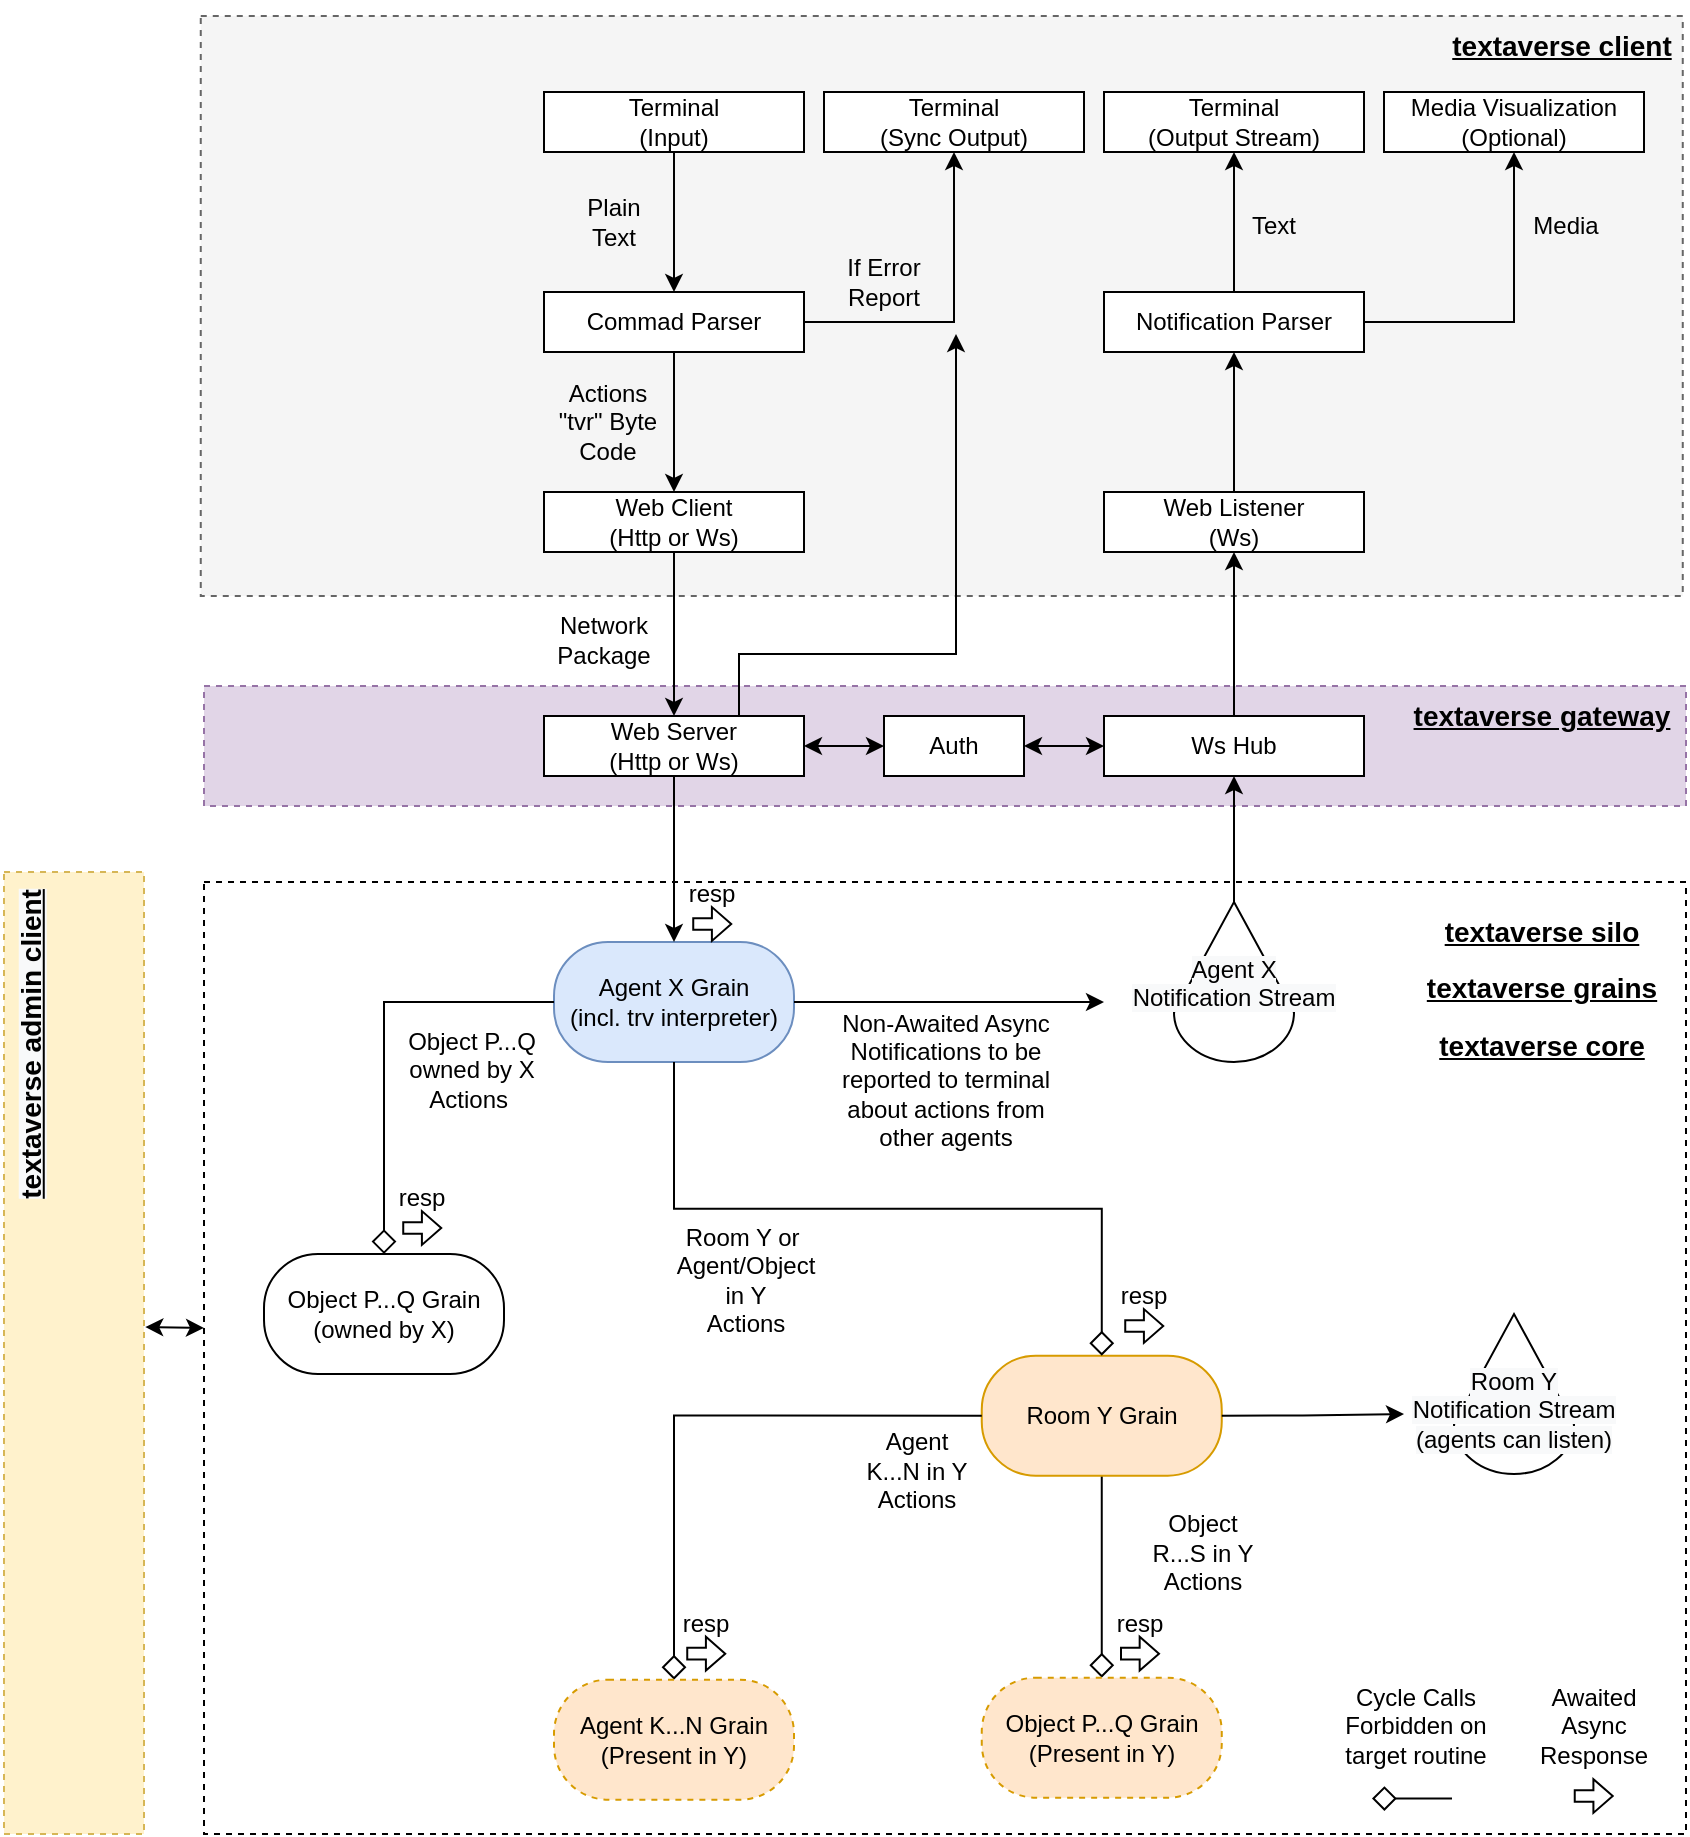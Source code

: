 <mxfile version="15.8.7" type="device"><diagram id="jUH2aUvqMz5OA65j37dN" name="Page-1"><mxGraphModel dx="1443" dy="1471" grid="1" gridSize="10" guides="1" tooltips="1" connect="1" arrows="1" fold="1" page="1" pageScale="1" pageWidth="850" pageHeight="1100" math="0" shadow="0"><root><mxCell id="0"/><mxCell id="1" parent="0"/><mxCell id="EbkfWCD-HK1-5z96Qzd6-76" value="" style="rounded=0;whiteSpace=wrap;html=1;dashed=1;fillColor=#f5f5f5;fontColor=#333333;strokeColor=#666666;" parent="1" vertex="1"><mxGeometry x="-271.62" y="-59" width="741" height="290" as="geometry"/></mxCell><mxCell id="EbkfWCD-HK1-5z96Qzd6-87" value="" style="rounded=0;whiteSpace=wrap;html=1;dashed=1;" parent="1" vertex="1"><mxGeometry x="-270" y="374" width="741" height="476" as="geometry"/></mxCell><mxCell id="EbkfWCD-HK1-5z96Qzd6-79" value="" style="rounded=0;whiteSpace=wrap;html=1;dashed=1;fillColor=#e1d5e7;strokeColor=#9673a6;" parent="1" vertex="1"><mxGeometry x="-270" y="276" width="741" height="60" as="geometry"/></mxCell><mxCell id="7usXHRg8HMli8kF88yq7-5" value="" style="edgeStyle=orthogonalEdgeStyle;rounded=0;orthogonalLoop=1;jettySize=auto;html=1;" parent="1" source="7usXHRg8HMli8kF88yq7-1" target="7usXHRg8HMli8kF88yq7-4" edge="1"><mxGeometry relative="1" as="geometry"/></mxCell><mxCell id="7usXHRg8HMli8kF88yq7-1" value="Terminal&lt;br&gt;(Input)" style="rounded=0;whiteSpace=wrap;html=1;" parent="1" vertex="1"><mxGeometry x="-100" y="-21" width="130" height="30" as="geometry"/></mxCell><mxCell id="7usXHRg8HMli8kF88yq7-2" value="Terminal&lt;br&gt;(Output Stream)" style="rounded=0;whiteSpace=wrap;html=1;" parent="1" vertex="1"><mxGeometry x="180" y="-21" width="130" height="30" as="geometry"/></mxCell><mxCell id="7usXHRg8HMli8kF88yq7-3" value="Media Visualization&lt;br&gt;(Optional)" style="rounded=0;whiteSpace=wrap;html=1;" parent="1" vertex="1"><mxGeometry x="320" y="-21" width="130" height="30" as="geometry"/></mxCell><mxCell id="7usXHRg8HMli8kF88yq7-4" value="Commad Parser" style="rounded=0;whiteSpace=wrap;html=1;" parent="1" vertex="1"><mxGeometry x="-100" y="79" width="130" height="30" as="geometry"/></mxCell><mxCell id="7usXHRg8HMli8kF88yq7-6" value="Plain&lt;br&gt;Text" style="text;html=1;strokeColor=none;fillColor=none;align=center;verticalAlign=middle;whiteSpace=wrap;rounded=0;" parent="1" vertex="1"><mxGeometry x="-95" y="29" width="60" height="30" as="geometry"/></mxCell><mxCell id="7usXHRg8HMli8kF88yq7-7" value="" style="edgeStyle=orthogonalEdgeStyle;rounded=0;orthogonalLoop=1;jettySize=auto;html=1;entryX=0.5;entryY=1;entryDx=0;entryDy=0;" parent="1" source="7usXHRg8HMli8kF88yq7-4" target="7usXHRg8HMli8kF88yq7-11" edge="1"><mxGeometry relative="1" as="geometry"><mxPoint x="-35.29" y="109" as="sourcePoint"/><mxPoint x="-35.29" y="179" as="targetPoint"/><Array as="points"><mxPoint x="105" y="94"/></Array></mxGeometry></mxCell><mxCell id="7usXHRg8HMli8kF88yq7-8" value="Actions&lt;br&gt;&quot;tvr&quot; Byte&lt;br&gt;Code" style="text;html=1;strokeColor=none;fillColor=none;align=center;verticalAlign=middle;whiteSpace=wrap;rounded=0;" parent="1" vertex="1"><mxGeometry x="-97.75" y="129" width="60" height="30" as="geometry"/></mxCell><mxCell id="7usXHRg8HMli8kF88yq7-11" value="Terminal&lt;br&gt;(Sync Output)" style="rounded=0;whiteSpace=wrap;html=1;" parent="1" vertex="1"><mxGeometry x="40" y="-21" width="130" height="30" as="geometry"/></mxCell><mxCell id="7usXHRg8HMli8kF88yq7-12" value="" style="edgeStyle=orthogonalEdgeStyle;rounded=0;orthogonalLoop=1;jettySize=auto;html=1;exitX=0.5;exitY=1;exitDx=0;exitDy=0;" parent="1" source="7usXHRg8HMli8kF88yq7-4" edge="1"><mxGeometry relative="1" as="geometry"><mxPoint x="-45.03" y="214.034" as="sourcePoint"/><mxPoint x="-35" y="179" as="targetPoint"/></mxGeometry></mxCell><mxCell id="7usXHRg8HMli8kF88yq7-13" value="If Error&lt;br&gt;Report" style="text;html=1;strokeColor=none;fillColor=none;align=center;verticalAlign=middle;whiteSpace=wrap;rounded=0;" parent="1" vertex="1"><mxGeometry x="40" y="59" width="60" height="30" as="geometry"/></mxCell><mxCell id="7usXHRg8HMli8kF88yq7-15" value="Agent X Grain&lt;br&gt;(incl. trv interpreter)" style="rounded=1;whiteSpace=wrap;html=1;arcSize=45;fillColor=#dae8fc;strokeColor=#6c8ebf;" parent="1" vertex="1"><mxGeometry x="-95" y="404" width="120" height="60" as="geometry"/></mxCell><mxCell id="7usXHRg8HMli8kF88yq7-16" value="Web Client &lt;br&gt;(Http or Ws)" style="rounded=0;whiteSpace=wrap;html=1;" parent="1" vertex="1"><mxGeometry x="-100" y="179" width="130" height="30" as="geometry"/></mxCell><mxCell id="7usXHRg8HMli8kF88yq7-18" value="" style="edgeStyle=orthogonalEdgeStyle;rounded=0;orthogonalLoop=1;jettySize=auto;html=1;exitX=0.5;exitY=1;exitDx=0;exitDy=0;entryX=0.5;entryY=0;entryDx=0;entryDy=0;" parent="1" source="7usXHRg8HMli8kF88yq7-16" target="7usXHRg8HMli8kF88yq7-19" edge="1"><mxGeometry relative="1" as="geometry"><mxPoint x="-25" y="221" as="sourcePoint"/><mxPoint x="-35" y="261" as="targetPoint"/></mxGeometry></mxCell><mxCell id="7usXHRg8HMli8kF88yq7-21" value="" style="edgeStyle=orthogonalEdgeStyle;rounded=0;orthogonalLoop=1;jettySize=auto;html=1;entryX=0.5;entryY=0;entryDx=0;entryDy=0;" parent="1" source="7usXHRg8HMli8kF88yq7-19" target="7usXHRg8HMli8kF88yq7-15" edge="1"><mxGeometry relative="1" as="geometry"><mxPoint x="-35" y="375" as="targetPoint"/></mxGeometry></mxCell><mxCell id="EbkfWCD-HK1-5z96Qzd6-85" value="" style="edgeStyle=none;rounded=0;orthogonalLoop=1;jettySize=auto;html=1;fontSize=14;startArrow=classic;startFill=1;" parent="1" source="7usXHRg8HMli8kF88yq7-19" target="EbkfWCD-HK1-5z96Qzd6-84" edge="1"><mxGeometry relative="1" as="geometry"/></mxCell><mxCell id="7usXHRg8HMli8kF88yq7-19" value="Web Server&lt;br&gt;(Http or Ws)" style="rounded=0;whiteSpace=wrap;html=1;" parent="1" vertex="1"><mxGeometry x="-100" y="291" width="130" height="30" as="geometry"/></mxCell><mxCell id="EbkfWCD-HK1-5z96Qzd6-13" style="edgeStyle=orthogonalEdgeStyle;rounded=0;orthogonalLoop=1;jettySize=auto;html=1;exitX=0;exitY=0.5;exitDx=0;exitDy=0;entryX=0.5;entryY=0;entryDx=0;entryDy=0;strokeWidth=1;endSize=10;endArrow=diamond;endFill=0;" parent="1" source="7usXHRg8HMli8kF88yq7-15" target="7usXHRg8HMli8kF88yq7-86" edge="1"><mxGeometry relative="1" as="geometry"><mxPoint x="-180" y="425" as="targetPoint"/><Array as="points"><mxPoint x="-180" y="434"/><mxPoint x="-180" y="560"/></Array></mxGeometry></mxCell><mxCell id="7usXHRg8HMli8kF88yq7-25" value="Network Package" style="text;html=1;strokeColor=none;fillColor=none;align=center;verticalAlign=middle;whiteSpace=wrap;rounded=0;" parent="1" vertex="1"><mxGeometry x="-100" y="238" width="60" height="30" as="geometry"/></mxCell><mxCell id="EbkfWCD-HK1-5z96Qzd6-54" value="" style="edgeStyle=orthogonalEdgeStyle;rounded=0;orthogonalLoop=1;jettySize=auto;html=1;entryX=0.5;entryY=0;entryDx=0;entryDy=0;strokeWidth=1;endSize=10;endArrow=diamond;endFill=0;" parent="1" source="7usXHRg8HMli8kF88yq7-35" target="EbkfWCD-HK1-5z96Qzd6-33" edge="1"><mxGeometry relative="1" as="geometry"><mxPoint x="178.88" y="730.83" as="targetPoint"/></mxGeometry></mxCell><mxCell id="7usXHRg8HMli8kF88yq7-35" value="Room Y Grain" style="rounded=1;whiteSpace=wrap;html=1;arcSize=45;fillColor=#ffe6cc;strokeColor=#d79b00;" parent="1" vertex="1"><mxGeometry x="118.88" y="610.83" width="120" height="60" as="geometry"/></mxCell><mxCell id="7usXHRg8HMli8kF88yq7-36" value="" style="edgeStyle=orthogonalEdgeStyle;rounded=0;orthogonalLoop=1;jettySize=auto;html=1;exitX=1;exitY=0.5;exitDx=0;exitDy=0;entryX=0;entryY=0.75;entryDx=0;entryDy=0;" parent="1" source="7usXHRg8HMli8kF88yq7-15" target="7usXHRg8HMli8kF88yq7-44" edge="1"><mxGeometry relative="1" as="geometry"><mxPoint x="40" y="169" as="sourcePoint"/><mxPoint x="160" y="464" as="targetPoint"/></mxGeometry></mxCell><mxCell id="7usXHRg8HMli8kF88yq7-47" style="edgeStyle=orthogonalEdgeStyle;rounded=1;orthogonalLoop=1;jettySize=auto;html=1;entryX=0.5;entryY=1;entryDx=0;entryDy=0;exitX=0.5;exitY=0;exitDx=0;exitDy=0;" parent="1" source="EbkfWCD-HK1-5z96Qzd6-63" target="7usXHRg8HMli8kF88yq7-2" edge="1"><mxGeometry relative="1" as="geometry"/></mxCell><mxCell id="7usXHRg8HMli8kF88yq7-41" value="Web Listener&lt;br&gt;(Ws)" style="rounded=0;whiteSpace=wrap;html=1;" parent="1" vertex="1"><mxGeometry x="180" y="179" width="130" height="30" as="geometry"/></mxCell><mxCell id="7usXHRg8HMli8kF88yq7-45" value="" style="edgeStyle=orthogonalEdgeStyle;rounded=1;orthogonalLoop=1;jettySize=auto;html=1;entryX=0.5;entryY=1;entryDx=0;entryDy=0;" parent="1" source="7usXHRg8HMli8kF88yq7-44" target="EbkfWCD-HK1-5z96Qzd6-81" edge="1"><mxGeometry relative="1" as="geometry"/></mxCell><mxCell id="7usXHRg8HMli8kF88yq7-46" value="" style="group" parent="1" vertex="1" connectable="0"><mxGeometry x="180" y="384" width="130" height="80" as="geometry"/></mxCell><mxCell id="7usXHRg8HMli8kF88yq7-40" value="" style="verticalLabelPosition=bottom;verticalAlign=top;html=1;shape=mxgraph.basic.cone2;dx=0.5;dy=0.69;" parent="7usXHRg8HMli8kF88yq7-46" vertex="1"><mxGeometry x="35" width="60" height="80" as="geometry"/></mxCell><mxCell id="7usXHRg8HMli8kF88yq7-44" value="&lt;span style=&quot;color: rgb(0 , 0 , 0) ; font-family: &amp;#34;helvetica&amp;#34; ; font-size: 12px ; font-style: normal ; font-weight: 400 ; letter-spacing: normal ; text-indent: 0px ; text-transform: none ; word-spacing: 0px ; background-color: rgb(248 , 249 , 250) ; display: inline ; float: none&quot;&gt;Agent X&lt;/span&gt;&lt;br style=&quot;color: rgb(0 , 0 , 0) ; font-family: &amp;#34;helvetica&amp;#34; ; font-size: 12px ; font-style: normal ; font-weight: 400 ; letter-spacing: normal ; text-indent: 0px ; text-transform: none ; word-spacing: 0px ; background-color: rgb(248 , 249 , 250)&quot;&gt;&lt;span style=&quot;color: rgb(0 , 0 , 0) ; font-family: &amp;#34;helvetica&amp;#34; ; font-size: 12px ; font-style: normal ; font-weight: 400 ; letter-spacing: normal ; text-indent: 0px ; text-transform: none ; word-spacing: 0px ; background-color: rgb(248 , 249 , 250) ; display: inline ; float: none&quot;&gt;Notification Stream&lt;/span&gt;" style="text;whiteSpace=wrap;html=1;align=center;" parent="7usXHRg8HMli8kF88yq7-46" vertex="1"><mxGeometry y="20" width="130" height="40" as="geometry"/></mxCell><mxCell id="7usXHRg8HMli8kF88yq7-51" value="Room Y or&amp;nbsp;&lt;br&gt;Agent/Object&lt;br&gt;in Y&lt;br&gt;Actions" style="text;html=1;strokeColor=none;fillColor=none;align=center;verticalAlign=middle;whiteSpace=wrap;rounded=0;" parent="1" vertex="1"><mxGeometry x="-37.75" y="558" width="77.75" height="30" as="geometry"/></mxCell><mxCell id="7usXHRg8HMli8kF88yq7-67" value="" style="edgeStyle=orthogonalEdgeStyle;rounded=0;orthogonalLoop=1;jettySize=auto;html=1;exitX=0.5;exitY=1;exitDx=0;exitDy=0;entryX=0.5;entryY=0;entryDx=0;entryDy=0;strokeWidth=1;endSize=10;endArrow=diamond;endFill=0;" parent="1" source="7usXHRg8HMli8kF88yq7-15" target="7usXHRg8HMli8kF88yq7-35" edge="1"><mxGeometry relative="1" as="geometry"><mxPoint x="-101" y="669" as="sourcePoint"/><mxPoint x="-180" y="669" as="targetPoint"/></mxGeometry></mxCell><mxCell id="7usXHRg8HMli8kF88yq7-70" value="" style="edgeStyle=orthogonalEdgeStyle;rounded=0;orthogonalLoop=1;jettySize=auto;html=1;entryX=0.5;entryY=0;entryDx=0;entryDy=0;exitX=0;exitY=0.5;exitDx=0;exitDy=0;strokeWidth=1;endSize=10;endArrow=diamond;endFill=0;" parent="1" source="7usXHRg8HMli8kF88yq7-35" target="7usXHRg8HMli8kF88yq7-71" edge="1"><mxGeometry relative="1" as="geometry"><mxPoint x="347.88" y="650.83" as="sourcePoint"/><mxPoint x="48.88" y="640.83" as="targetPoint"/></mxGeometry></mxCell><mxCell id="7usXHRg8HMli8kF88yq7-71" value="Agent K...N Grain&lt;br&gt;(Present in Y)" style="rounded=1;whiteSpace=wrap;html=1;arcSize=45;dashed=1;fillColor=#ffe6cc;strokeColor=#d79b00;" parent="1" vertex="1"><mxGeometry x="-95" y="772.83" width="120" height="60" as="geometry"/></mxCell><mxCell id="7usXHRg8HMli8kF88yq7-86" value="Object P...Q Grain&lt;br&gt;(owned by X)" style="rounded=1;whiteSpace=wrap;html=1;arcSize=45;" parent="1" vertex="1"><mxGeometry x="-240" y="560" width="120" height="60" as="geometry"/></mxCell><mxCell id="EbkfWCD-HK1-5z96Qzd6-3" value="&lt;br&gt;Agent&lt;br&gt;K...N in Y&lt;br&gt;Actions" style="text;html=1;strokeColor=none;fillColor=none;align=center;verticalAlign=middle;whiteSpace=wrap;rounded=0;" parent="1" vertex="1"><mxGeometry x="48.88" y="645.83" width="75" height="30" as="geometry"/></mxCell><mxCell id="EbkfWCD-HK1-5z96Qzd6-33" value="Object P...Q Grain&lt;br&gt;(Present in Y)" style="rounded=1;whiteSpace=wrap;html=1;arcSize=45;dashed=1;fillColor=#ffe6cc;strokeColor=#d79b00;" parent="1" vertex="1"><mxGeometry x="118.88" y="771.83" width="120" height="60" as="geometry"/></mxCell><mxCell id="EbkfWCD-HK1-5z96Qzd6-55" value="Object P...Q&lt;br&gt;owned by X&lt;br&gt;Actions&amp;nbsp;" style="text;html=1;strokeColor=none;fillColor=none;align=center;verticalAlign=middle;whiteSpace=wrap;rounded=0;" parent="1" vertex="1"><mxGeometry x="-175" y="453" width="77.75" height="30" as="geometry"/></mxCell><mxCell id="EbkfWCD-HK1-5z96Qzd6-59" value="Non-Awaited Async Notifications to be reported to terminal about actions from other agents" style="text;html=1;strokeColor=none;fillColor=none;align=center;verticalAlign=middle;whiteSpace=wrap;rounded=0;" parent="1" vertex="1"><mxGeometry x="35.5" y="458" width="130" height="30" as="geometry"/></mxCell><mxCell id="EbkfWCD-HK1-5z96Qzd6-61" value="" style="edgeStyle=orthogonalEdgeStyle;rounded=0;orthogonalLoop=1;jettySize=auto;html=1;exitX=1;exitY=0.5;exitDx=0;exitDy=0;" parent="1" source="EbkfWCD-HK1-5z96Qzd6-63" target="7usXHRg8HMli8kF88yq7-3" edge="1"><mxGeometry relative="1" as="geometry"><mxPoint x="250" y="119" as="sourcePoint"/><mxPoint x="385" y="9" as="targetPoint"/></mxGeometry></mxCell><mxCell id="EbkfWCD-HK1-5z96Qzd6-63" value="Notification Parser" style="rounded=0;whiteSpace=wrap;html=1;" parent="1" vertex="1"><mxGeometry x="180" y="79" width="130" height="30" as="geometry"/></mxCell><mxCell id="EbkfWCD-HK1-5z96Qzd6-64" style="edgeStyle=orthogonalEdgeStyle;rounded=1;orthogonalLoop=1;jettySize=auto;html=1;entryX=0.5;entryY=1;entryDx=0;entryDy=0;exitX=0.5;exitY=0;exitDx=0;exitDy=0;" parent="1" source="7usXHRg8HMli8kF88yq7-41" target="EbkfWCD-HK1-5z96Qzd6-63" edge="1"><mxGeometry relative="1" as="geometry"><mxPoint x="255" y="89" as="sourcePoint"/><mxPoint x="255" y="19" as="targetPoint"/></mxGeometry></mxCell><mxCell id="EbkfWCD-HK1-5z96Qzd6-65" value="Text" style="text;html=1;strokeColor=none;fillColor=none;align=center;verticalAlign=middle;whiteSpace=wrap;rounded=0;" parent="1" vertex="1"><mxGeometry x="235" y="31" width="60" height="30" as="geometry"/></mxCell><mxCell id="EbkfWCD-HK1-5z96Qzd6-66" value="Media" style="text;html=1;strokeColor=none;fillColor=none;align=center;verticalAlign=middle;whiteSpace=wrap;rounded=0;" parent="1" vertex="1"><mxGeometry x="381" y="31" width="60" height="30" as="geometry"/></mxCell><mxCell id="EbkfWCD-HK1-5z96Qzd6-77" value="&lt;b&gt;&lt;font style=&quot;font-size: 14px&quot;&gt;&lt;u&gt;textaverse client&lt;/u&gt;&lt;/font&gt;&lt;/b&gt;" style="text;html=1;strokeColor=none;fillColor=none;align=center;verticalAlign=middle;whiteSpace=wrap;rounded=0;" parent="1" vertex="1"><mxGeometry x="349" y="-59" width="120" height="30" as="geometry"/></mxCell><mxCell id="EbkfWCD-HK1-5z96Qzd6-78" style="edgeStyle=none;rounded=0;orthogonalLoop=1;jettySize=auto;html=1;exitX=0.5;exitY=0;exitDx=0;exitDy=0;" parent="1" source="EbkfWCD-HK1-5z96Qzd6-77" target="EbkfWCD-HK1-5z96Qzd6-77" edge="1"><mxGeometry relative="1" as="geometry"/></mxCell><mxCell id="EbkfWCD-HK1-5z96Qzd6-80" value="&lt;b&gt;&lt;font style=&quot;font-size: 14px&quot;&gt;&lt;u&gt;textaverse gateway&lt;/u&gt;&lt;/font&gt;&lt;/b&gt;" style="text;html=1;strokeColor=none;fillColor=none;align=center;verticalAlign=middle;whiteSpace=wrap;rounded=0;" parent="1" vertex="1"><mxGeometry x="330" y="276" width="138" height="30" as="geometry"/></mxCell><mxCell id="EbkfWCD-HK1-5z96Qzd6-82" value="" style="edgeStyle=none;rounded=0;orthogonalLoop=1;jettySize=auto;html=1;fontSize=14;entryX=0.5;entryY=1;entryDx=0;entryDy=0;" parent="1" source="EbkfWCD-HK1-5z96Qzd6-81" target="EbkfWCD-HK1-5z96Qzd6-81" edge="1"><mxGeometry relative="1" as="geometry"/></mxCell><mxCell id="EbkfWCD-HK1-5z96Qzd6-81" value="Ws Hub" style="rounded=0;whiteSpace=wrap;html=1;" parent="1" vertex="1"><mxGeometry x="180" y="291" width="130" height="30" as="geometry"/></mxCell><mxCell id="EbkfWCD-HK1-5z96Qzd6-83" value="" style="edgeStyle=orthogonalEdgeStyle;rounded=1;orthogonalLoop=1;jettySize=auto;html=1;entryX=0.5;entryY=1;entryDx=0;entryDy=0;exitX=0.5;exitY=0;exitDx=0;exitDy=0;" parent="1" source="EbkfWCD-HK1-5z96Qzd6-81" target="7usXHRg8HMli8kF88yq7-41" edge="1"><mxGeometry relative="1" as="geometry"><mxPoint x="280" y="371" as="sourcePoint"/><mxPoint x="255" y="331" as="targetPoint"/></mxGeometry></mxCell><mxCell id="EbkfWCD-HK1-5z96Qzd6-84" value="Auth" style="rounded=0;whiteSpace=wrap;html=1;" parent="1" vertex="1"><mxGeometry x="70" y="291" width="70" height="30" as="geometry"/></mxCell><mxCell id="EbkfWCD-HK1-5z96Qzd6-86" value="" style="edgeStyle=none;rounded=0;orthogonalLoop=1;jettySize=auto;html=1;fontSize=14;startArrow=classic;startFill=1;entryX=0;entryY=0.5;entryDx=0;entryDy=0;" parent="1" source="EbkfWCD-HK1-5z96Qzd6-84" target="EbkfWCD-HK1-5z96Qzd6-81" edge="1"><mxGeometry relative="1" as="geometry"><mxPoint x="140" y="306" as="sourcePoint"/><mxPoint x="180" y="306" as="targetPoint"/></mxGeometry></mxCell><mxCell id="EbkfWCD-HK1-5z96Qzd6-88" value="&lt;b&gt;&lt;font style=&quot;font-size: 14px&quot;&gt;&lt;u&gt;textaverse silo&lt;/u&gt;&lt;/font&gt;&lt;/b&gt;" style="text;html=1;strokeColor=none;fillColor=none;align=center;verticalAlign=middle;whiteSpace=wrap;rounded=0;" parent="1" vertex="1"><mxGeometry x="330" y="384" width="138" height="30" as="geometry"/></mxCell><mxCell id="xa3pPnzc_FU5LQR9mP77-12" value="" style="group;rotation=90;" parent="1" vertex="1" connectable="0"><mxGeometry x="-210" y="374" width="40" height="30" as="geometry"/></mxCell><mxCell id="xa3pPnzc_FU5LQR9mP77-14" value="" style="shape=flexArrow;endArrow=classic;html=1;rounded=0;width=5.833;endSize=2.889;endWidth=10.046;" parent="xa3pPnzc_FU5LQR9mP77-12" edge="1"><mxGeometry width="50" height="50" relative="1" as="geometry"><mxPoint x="39.12" y="173" as="sourcePoint"/><mxPoint x="59.12" y="173" as="targetPoint"/></mxGeometry></mxCell><mxCell id="xa3pPnzc_FU5LQR9mP77-13" value="resp" style="text;html=1;strokeColor=none;fillColor=none;align=center;verticalAlign=middle;whiteSpace=wrap;rounded=0;" parent="1" vertex="1"><mxGeometry x="-177" y="517" width="32.25" height="30" as="geometry"/></mxCell><mxCell id="xa3pPnzc_FU5LQR9mP77-18" value="" style="shape=flexArrow;endArrow=classic;html=1;rounded=0;width=5.833;endSize=2.889;endWidth=10.046;" parent="1" edge="1"><mxGeometry width="50" height="50" relative="1" as="geometry"><mxPoint x="190.12" y="596" as="sourcePoint"/><mxPoint x="210.12" y="596" as="targetPoint"/></mxGeometry></mxCell><mxCell id="xa3pPnzc_FU5LQR9mP77-19" value="resp" style="text;html=1;strokeColor=none;fillColor=none;align=center;verticalAlign=middle;whiteSpace=wrap;rounded=0;" parent="1" vertex="1"><mxGeometry x="184" y="566" width="32.25" height="30" as="geometry"/></mxCell><mxCell id="xa3pPnzc_FU5LQR9mP77-20" value="" style="shape=flexArrow;endArrow=classic;html=1;rounded=0;width=5.833;endSize=2.889;endWidth=10.046;" parent="1" edge="1"><mxGeometry width="50" height="50" relative="1" as="geometry"><mxPoint x="188.0" y="759.83" as="sourcePoint"/><mxPoint x="208.0" y="759.83" as="targetPoint"/></mxGeometry></mxCell><mxCell id="xa3pPnzc_FU5LQR9mP77-21" value="resp" style="text;html=1;strokeColor=none;fillColor=none;align=center;verticalAlign=middle;whiteSpace=wrap;rounded=0;" parent="1" vertex="1"><mxGeometry x="181.88" y="729.83" width="32.25" height="30" as="geometry"/></mxCell><mxCell id="xa3pPnzc_FU5LQR9mP77-22" value="" style="shape=flexArrow;endArrow=classic;html=1;rounded=0;width=5.833;endSize=2.889;endWidth=10.046;" parent="1" edge="1"><mxGeometry width="50" height="50" relative="1" as="geometry"><mxPoint x="-28.88" y="759.83" as="sourcePoint"/><mxPoint x="-8.88" y="759.83" as="targetPoint"/></mxGeometry></mxCell><mxCell id="xa3pPnzc_FU5LQR9mP77-23" value="resp" style="text;html=1;strokeColor=none;fillColor=none;align=center;verticalAlign=middle;whiteSpace=wrap;rounded=0;" parent="1" vertex="1"><mxGeometry x="-35.0" y="729.83" width="32.25" height="30" as="geometry"/></mxCell><mxCell id="xa3pPnzc_FU5LQR9mP77-24" value="" style="edgeStyle=orthogonalEdgeStyle;rounded=0;orthogonalLoop=1;jettySize=auto;html=1;strokeWidth=1;endSize=10;endArrow=diamond;endFill=0;" parent="1" edge="1"><mxGeometry relative="1" as="geometry"><mxPoint x="354" y="832.26" as="sourcePoint"/><mxPoint x="314" y="832.26" as="targetPoint"/><Array as="points"><mxPoint x="344" y="832.26"/><mxPoint x="344" y="832.26"/></Array></mxGeometry></mxCell><mxCell id="xa3pPnzc_FU5LQR9mP77-25" value="Cycle Calls Forbidden on target routine" style="text;html=1;strokeColor=none;fillColor=none;align=center;verticalAlign=middle;whiteSpace=wrap;rounded=0;" parent="1" vertex="1"><mxGeometry x="297.25" y="781.01" width="77.75" height="30" as="geometry"/></mxCell><mxCell id="xa3pPnzc_FU5LQR9mP77-26" value="" style="shape=flexArrow;endArrow=classic;html=1;rounded=0;width=5.833;endSize=2.889;endWidth=10.046;" parent="1" edge="1"><mxGeometry width="50" height="50" relative="1" as="geometry"><mxPoint x="414.87" y="831.01" as="sourcePoint"/><mxPoint x="434.87" y="831.01" as="targetPoint"/></mxGeometry></mxCell><mxCell id="xa3pPnzc_FU5LQR9mP77-27" value="Awaited&lt;br&gt;Async&lt;br&gt;Response" style="text;html=1;strokeColor=none;fillColor=none;align=center;verticalAlign=middle;whiteSpace=wrap;rounded=0;" parent="1" vertex="1"><mxGeometry x="408.75" y="781.01" width="32.25" height="30" as="geometry"/></mxCell><mxCell id="xa3pPnzc_FU5LQR9mP77-33" value="&lt;b&gt;&lt;font style=&quot;font-size: 14px&quot;&gt;&lt;u&gt;textaverse grains&lt;/u&gt;&lt;/font&gt;&lt;/b&gt;" style="text;html=1;strokeColor=none;fillColor=none;align=center;verticalAlign=middle;whiteSpace=wrap;rounded=0;" parent="1" vertex="1"><mxGeometry x="329.88" y="412" width="138" height="30" as="geometry"/></mxCell><mxCell id="xa3pPnzc_FU5LQR9mP77-34" value="&lt;b&gt;&lt;font style=&quot;font-size: 14px&quot;&gt;&lt;u&gt;textaverse core&lt;/u&gt;&lt;/font&gt;&lt;/b&gt;" style="text;html=1;strokeColor=none;fillColor=none;align=center;verticalAlign=middle;whiteSpace=wrap;rounded=0;" parent="1" vertex="1"><mxGeometry x="330" y="441" width="138" height="30" as="geometry"/></mxCell><mxCell id="xa3pPnzc_FU5LQR9mP77-37" value="" style="group" parent="1" vertex="1" connectable="0"><mxGeometry x="-32" y="365" width="32.25" height="30" as="geometry"/></mxCell><mxCell id="xa3pPnzc_FU5LQR9mP77-16" value="" style="shape=flexArrow;endArrow=classic;html=1;rounded=0;width=5.833;endSize=2.889;endWidth=10.046;" parent="xa3pPnzc_FU5LQR9mP77-37" edge="1"><mxGeometry width="50" height="50" relative="1" as="geometry"><mxPoint x="6.12" y="30" as="sourcePoint"/><mxPoint x="26.12" y="30" as="targetPoint"/></mxGeometry></mxCell><mxCell id="xa3pPnzc_FU5LQR9mP77-17" value="resp" style="text;html=1;strokeColor=none;fillColor=none;align=center;verticalAlign=middle;whiteSpace=wrap;rounded=0;" parent="xa3pPnzc_FU5LQR9mP77-37" vertex="1"><mxGeometry width="32.25" height="30" as="geometry"/></mxCell><mxCell id="xa3pPnzc_FU5LQR9mP77-38" value="" style="edgeStyle=orthogonalEdgeStyle;rounded=0;orthogonalLoop=1;jettySize=auto;html=1;exitX=0.75;exitY=0;exitDx=0;exitDy=0;" parent="1" source="7usXHRg8HMli8kF88yq7-19" edge="1"><mxGeometry relative="1" as="geometry"><mxPoint x="40" y="104" as="sourcePoint"/><mxPoint x="106" y="100" as="targetPoint"/><Array as="points"><mxPoint x="-2" y="260"/><mxPoint x="106" y="260"/></Array></mxGeometry></mxCell><mxCell id="xa3pPnzc_FU5LQR9mP77-40" value="" style="rounded=0;whiteSpace=wrap;html=1;dashed=1;fillColor=#fff2cc;strokeColor=#d6b656;" parent="1" vertex="1"><mxGeometry x="-370" y="369" width="70" height="481" as="geometry"/></mxCell><mxCell id="xa3pPnzc_FU5LQR9mP77-41" value="&lt;b style=&quot;color: rgb(0 , 0 , 0) ; font-family: &amp;#34;helvetica&amp;#34; ; font-size: 12px ; font-style: normal ; letter-spacing: normal ; text-align: center ; text-indent: 0px ; text-transform: none ; word-spacing: 0px ; background-color: rgb(248 , 249 , 250)&quot;&gt;&lt;font style=&quot;font-size: 14px&quot;&gt;&lt;u&gt;textaverse admin client&lt;/u&gt;&lt;/font&gt;&lt;/b&gt;" style="text;whiteSpace=wrap;html=1;fontColor=none;rotation=-90;" parent="1" vertex="1"><mxGeometry x="-441.62" y="434" width="170" height="30" as="geometry"/></mxCell><mxCell id="xa3pPnzc_FU5LQR9mP77-44" value="" style="endArrow=classic;startArrow=classic;html=1;rounded=0;fontColor=none;endSize=6;strokeWidth=1;exitX=1.009;exitY=0.473;exitDx=0;exitDy=0;exitPerimeter=0;" parent="1" source="xa3pPnzc_FU5LQR9mP77-40" edge="1"><mxGeometry width="50" height="50" relative="1" as="geometry"><mxPoint x="-220" y="620" as="sourcePoint"/><mxPoint x="-270" y="597" as="targetPoint"/></mxGeometry></mxCell><mxCell id="HffiNUPgW_IrWchYgJt_-1" value="" style="group" vertex="1" connectable="0" parent="1"><mxGeometry x="320" y="590" width="130" height="80" as="geometry"/></mxCell><mxCell id="HffiNUPgW_IrWchYgJt_-2" value="" style="verticalLabelPosition=bottom;verticalAlign=top;html=1;shape=mxgraph.basic.cone2;dx=0.5;dy=0.69;" vertex="1" parent="HffiNUPgW_IrWchYgJt_-1"><mxGeometry x="35" width="60" height="80" as="geometry"/></mxCell><mxCell id="HffiNUPgW_IrWchYgJt_-3" value="&lt;span style=&quot;color: rgb(0 , 0 , 0) ; font-family: &amp;#34;helvetica&amp;#34; ; font-size: 12px ; font-style: normal ; font-weight: 400 ; letter-spacing: normal ; text-indent: 0px ; text-transform: none ; word-spacing: 0px ; background-color: rgb(248 , 249 , 250) ; display: inline ; float: none&quot;&gt;Room Y&lt;/span&gt;&lt;br style=&quot;color: rgb(0 , 0 , 0) ; font-family: &amp;#34;helvetica&amp;#34; ; font-size: 12px ; font-style: normal ; font-weight: 400 ; letter-spacing: normal ; text-indent: 0px ; text-transform: none ; word-spacing: 0px ; background-color: rgb(248 , 249 , 250)&quot;&gt;&lt;span style=&quot;color: rgb(0 , 0 , 0) ; font-family: &amp;#34;helvetica&amp;#34; ; font-size: 12px ; font-style: normal ; font-weight: 400 ; letter-spacing: normal ; text-indent: 0px ; text-transform: none ; word-spacing: 0px ; background-color: rgb(248 , 249 , 250) ; display: inline ; float: none&quot;&gt;Notification Stream&lt;br&gt;(agents can listen)&lt;br&gt;&lt;/span&gt;" style="text;whiteSpace=wrap;html=1;align=center;" vertex="1" parent="HffiNUPgW_IrWchYgJt_-1"><mxGeometry y="20" width="130" height="40" as="geometry"/></mxCell><mxCell id="HffiNUPgW_IrWchYgJt_-4" value="" style="edgeStyle=orthogonalEdgeStyle;rounded=0;orthogonalLoop=1;jettySize=auto;html=1;exitX=1;exitY=0.5;exitDx=0;exitDy=0;entryX=0.077;entryY=0.75;entryDx=0;entryDy=0;entryPerimeter=0;" edge="1" parent="1" source="7usXHRg8HMli8kF88yq7-35" target="HffiNUPgW_IrWchYgJt_-3"><mxGeometry relative="1" as="geometry"><mxPoint x="35" y="444" as="sourcePoint"/><mxPoint x="190" y="444" as="targetPoint"/></mxGeometry></mxCell><mxCell id="HffiNUPgW_IrWchYgJt_-5" value="&lt;br&gt;Object&lt;br&gt;R...S in Y&lt;br&gt;Actions" style="text;html=1;strokeColor=none;fillColor=none;align=center;verticalAlign=middle;whiteSpace=wrap;rounded=0;" vertex="1" parent="1"><mxGeometry x="191.88" y="686.83" width="75" height="30" as="geometry"/></mxCell></root></mxGraphModel></diagram></mxfile>